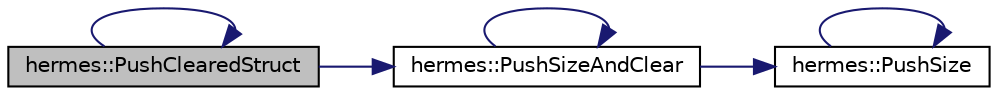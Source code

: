 digraph "hermes::PushClearedStruct"
{
 // LATEX_PDF_SIZE
  edge [fontname="Helvetica",fontsize="10",labelfontname="Helvetica",labelfontsize="10"];
  node [fontname="Helvetica",fontsize="10",shape=record];
  rankdir="LR";
  Node1 [label="hermes::PushClearedStruct",height=0.2,width=0.4,color="black", fillcolor="grey75", style="filled", fontcolor="black",tooltip=" "];
  Node1 -> Node1 [color="midnightblue",fontsize="10",style="solid",fontname="Helvetica"];
  Node1 -> Node2 [color="midnightblue",fontsize="10",style="solid",fontname="Helvetica"];
  Node2 [label="hermes::PushSizeAndClear",height=0.2,width=0.4,color="black", fillcolor="white", style="filled",URL="$memory__management_8cc.html#a3af04b76abe44434f1648c42fca15794",tooltip=" "];
  Node2 -> Node3 [color="midnightblue",fontsize="10",style="solid",fontname="Helvetica"];
  Node3 [label="hermes::PushSize",height=0.2,width=0.4,color="black", fillcolor="white", style="filled",URL="$memory__management_8cc.html#abc4a3f05d273d7eacbd2cd8e1ad5e9ce",tooltip=" "];
  Node3 -> Node3 [color="midnightblue",fontsize="10",style="solid",fontname="Helvetica"];
  Node2 -> Node2 [color="midnightblue",fontsize="10",style="solid",fontname="Helvetica"];
}
